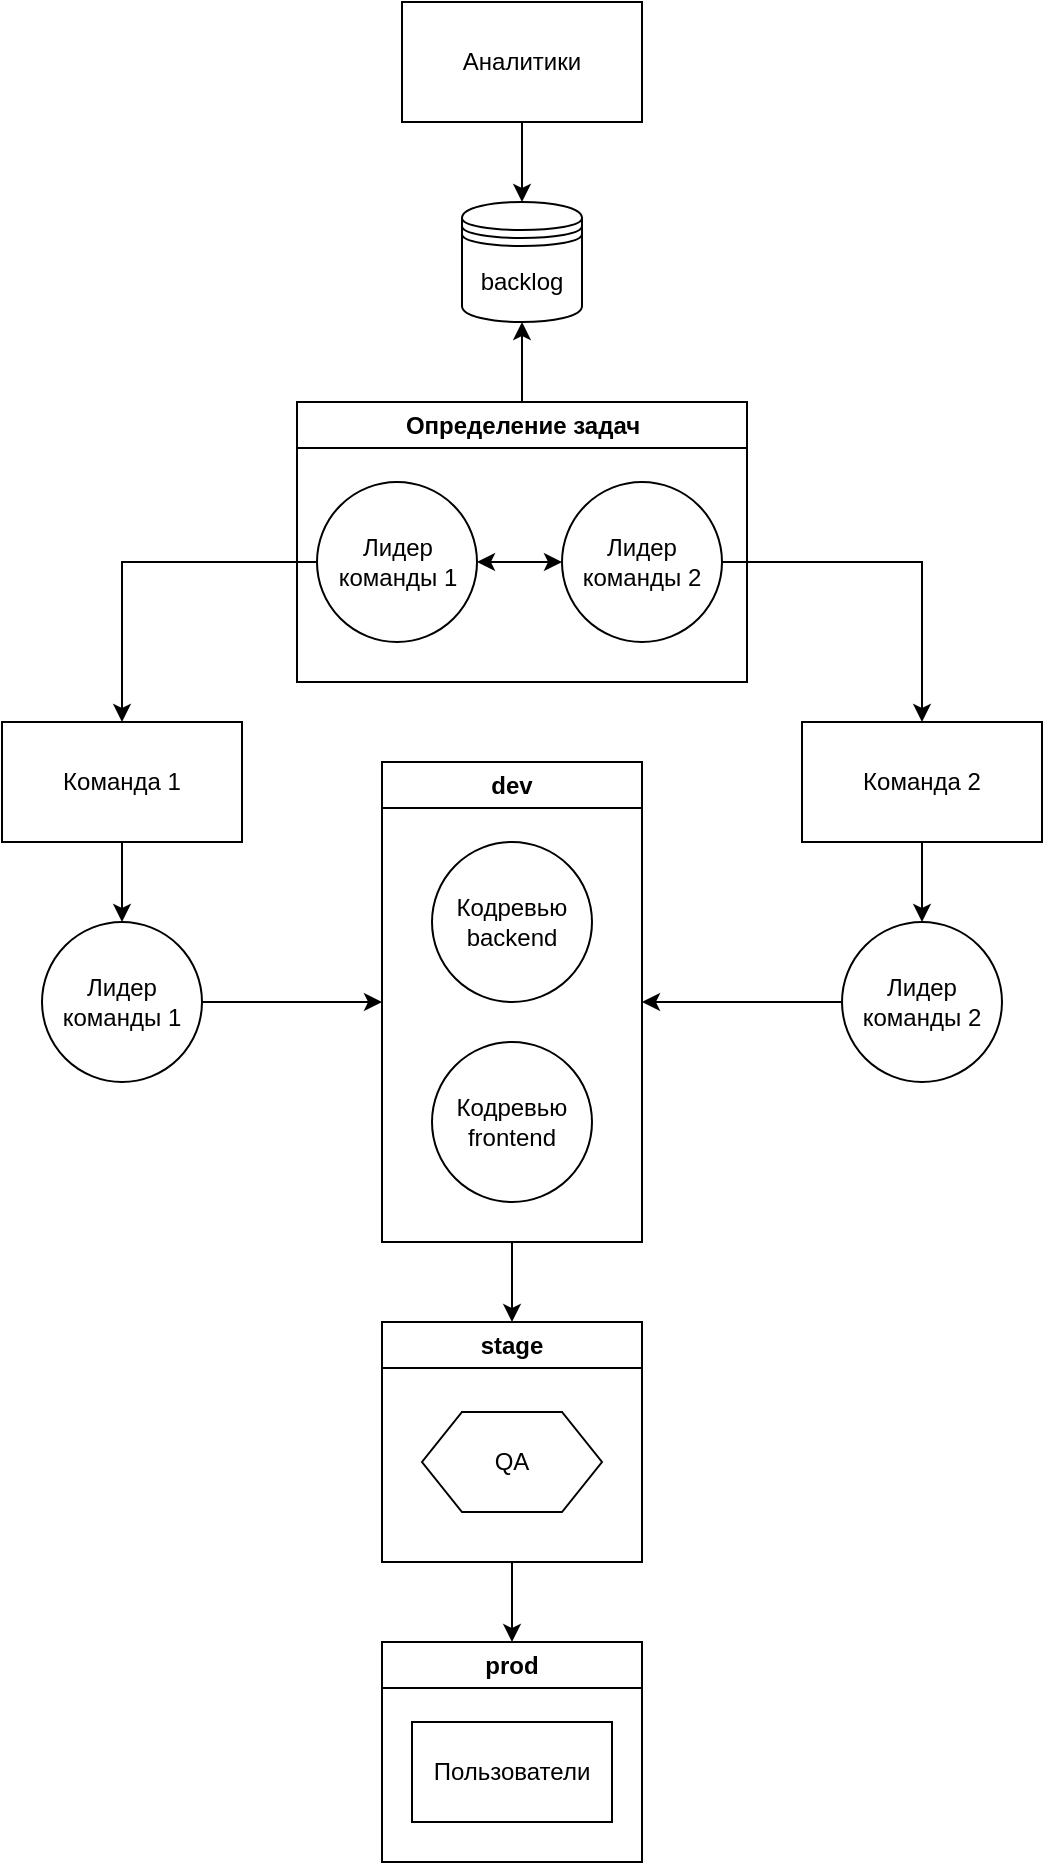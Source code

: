<mxfile version="22.0.8" type="github">
  <diagram name="Page-1" id="Evs1zw3Ui81BZR-nk8wB">
    <mxGraphModel dx="1750" dy="955" grid="1" gridSize="10" guides="1" tooltips="1" connect="1" arrows="1" fold="1" page="1" pageScale="1" pageWidth="1200" pageHeight="1920" math="0" shadow="0">
      <root>
        <mxCell id="0" />
        <mxCell id="1" parent="0" />
        <mxCell id="7xf4Vl489zRAbSjrfGQF-26" value="Аналитики" style="rounded=0;whiteSpace=wrap;html=1;" vertex="1" parent="1">
          <mxGeometry x="480" y="90" width="120" height="60" as="geometry" />
        </mxCell>
        <mxCell id="7xf4Vl489zRAbSjrfGQF-63" style="edgeStyle=orthogonalEdgeStyle;rounded=0;orthogonalLoop=1;jettySize=auto;html=1;" edge="1" parent="1" source="7xf4Vl489zRAbSjrfGQF-27" target="7xf4Vl489zRAbSjrfGQF-62">
          <mxGeometry relative="1" as="geometry" />
        </mxCell>
        <mxCell id="7xf4Vl489zRAbSjrfGQF-27" value="Команда 1" style="rounded=0;whiteSpace=wrap;html=1;" vertex="1" parent="1">
          <mxGeometry x="280" y="450" width="120" height="60" as="geometry" />
        </mxCell>
        <mxCell id="7xf4Vl489zRAbSjrfGQF-66" style="edgeStyle=orthogonalEdgeStyle;rounded=0;orthogonalLoop=1;jettySize=auto;html=1;" edge="1" parent="1" source="7xf4Vl489zRAbSjrfGQF-28" target="7xf4Vl489zRAbSjrfGQF-65">
          <mxGeometry relative="1" as="geometry" />
        </mxCell>
        <mxCell id="7xf4Vl489zRAbSjrfGQF-28" value="Команда 2" style="rounded=0;whiteSpace=wrap;html=1;" vertex="1" parent="1">
          <mxGeometry x="680" y="450" width="120" height="60" as="geometry" />
        </mxCell>
        <mxCell id="7xf4Vl489zRAbSjrfGQF-29" value="backlog" style="shape=datastore;whiteSpace=wrap;html=1;" vertex="1" parent="1">
          <mxGeometry x="510" y="190" width="60" height="60" as="geometry" />
        </mxCell>
        <mxCell id="7xf4Vl489zRAbSjrfGQF-30" style="edgeStyle=orthogonalEdgeStyle;rounded=0;orthogonalLoop=1;jettySize=auto;html=1;" edge="1" parent="1" source="7xf4Vl489zRAbSjrfGQF-26" target="7xf4Vl489zRAbSjrfGQF-29">
          <mxGeometry relative="1" as="geometry">
            <mxPoint x="590" y="210" as="targetPoint" />
          </mxGeometry>
        </mxCell>
        <mxCell id="7xf4Vl489zRAbSjrfGQF-35" style="edgeStyle=orthogonalEdgeStyle;rounded=0;orthogonalLoop=1;jettySize=auto;html=1;" edge="1" parent="1" source="7xf4Vl489zRAbSjrfGQF-31" target="7xf4Vl489zRAbSjrfGQF-27">
          <mxGeometry relative="1" as="geometry" />
        </mxCell>
        <mxCell id="7xf4Vl489zRAbSjrfGQF-36" style="edgeStyle=orthogonalEdgeStyle;rounded=0;orthogonalLoop=1;jettySize=auto;html=1;" edge="1" parent="1" source="7xf4Vl489zRAbSjrfGQF-32" target="7xf4Vl489zRAbSjrfGQF-28">
          <mxGeometry relative="1" as="geometry" />
        </mxCell>
        <mxCell id="7xf4Vl489zRAbSjrfGQF-56" style="edgeStyle=orthogonalEdgeStyle;rounded=0;orthogonalLoop=1;jettySize=auto;html=1;" edge="1" parent="1" source="7xf4Vl489zRAbSjrfGQF-39" target="7xf4Vl489zRAbSjrfGQF-53">
          <mxGeometry relative="1" as="geometry" />
        </mxCell>
        <mxCell id="7xf4Vl489zRAbSjrfGQF-39" value="dev" style="swimlane;whiteSpace=wrap;html=1;" vertex="1" parent="1">
          <mxGeometry x="470" y="470" width="130" height="240" as="geometry" />
        </mxCell>
        <mxCell id="7xf4Vl489zRAbSjrfGQF-42" value="Кодревью backend" style="ellipse;whiteSpace=wrap;html=1;aspect=fixed;" vertex="1" parent="7xf4Vl489zRAbSjrfGQF-39">
          <mxGeometry x="25" y="40" width="80" height="80" as="geometry" />
        </mxCell>
        <mxCell id="7xf4Vl489zRAbSjrfGQF-50" value="Кодревью frontend" style="ellipse;whiteSpace=wrap;html=1;aspect=fixed;" vertex="1" parent="7xf4Vl489zRAbSjrfGQF-39">
          <mxGeometry x="25" y="140" width="80" height="80" as="geometry" />
        </mxCell>
        <mxCell id="7xf4Vl489zRAbSjrfGQF-59" style="edgeStyle=orthogonalEdgeStyle;rounded=0;orthogonalLoop=1;jettySize=auto;html=1;" edge="1" parent="1" source="7xf4Vl489zRAbSjrfGQF-53" target="7xf4Vl489zRAbSjrfGQF-57">
          <mxGeometry relative="1" as="geometry" />
        </mxCell>
        <mxCell id="7xf4Vl489zRAbSjrfGQF-53" value="stage" style="swimlane;whiteSpace=wrap;html=1;" vertex="1" parent="1">
          <mxGeometry x="470" y="750" width="130" height="120" as="geometry" />
        </mxCell>
        <mxCell id="7xf4Vl489zRAbSjrfGQF-37" value="QA" style="shape=hexagon;perimeter=hexagonPerimeter2;whiteSpace=wrap;html=1;fixedSize=1;" vertex="1" parent="7xf4Vl489zRAbSjrfGQF-53">
          <mxGeometry x="20" y="45" width="90" height="50" as="geometry" />
        </mxCell>
        <mxCell id="7xf4Vl489zRAbSjrfGQF-57" value="prod" style="swimlane;whiteSpace=wrap;html=1;" vertex="1" parent="1">
          <mxGeometry x="470" y="910" width="130" height="110" as="geometry" />
        </mxCell>
        <mxCell id="7xf4Vl489zRAbSjrfGQF-60" value="Пользователи" style="rounded=0;whiteSpace=wrap;html=1;" vertex="1" parent="7xf4Vl489zRAbSjrfGQF-57">
          <mxGeometry x="15" y="40" width="100" height="50" as="geometry" />
        </mxCell>
        <mxCell id="7xf4Vl489zRAbSjrfGQF-64" style="edgeStyle=orthogonalEdgeStyle;rounded=0;orthogonalLoop=1;jettySize=auto;html=1;" edge="1" parent="1" source="7xf4Vl489zRAbSjrfGQF-62" target="7xf4Vl489zRAbSjrfGQF-39">
          <mxGeometry relative="1" as="geometry" />
        </mxCell>
        <mxCell id="7xf4Vl489zRAbSjrfGQF-62" value="Лидер команды 1" style="ellipse;whiteSpace=wrap;html=1;aspect=fixed;" vertex="1" parent="1">
          <mxGeometry x="300" y="550" width="80" height="80" as="geometry" />
        </mxCell>
        <mxCell id="7xf4Vl489zRAbSjrfGQF-67" style="edgeStyle=orthogonalEdgeStyle;rounded=0;orthogonalLoop=1;jettySize=auto;html=1;" edge="1" parent="1" source="7xf4Vl489zRAbSjrfGQF-65" target="7xf4Vl489zRAbSjrfGQF-39">
          <mxGeometry relative="1" as="geometry" />
        </mxCell>
        <mxCell id="7xf4Vl489zRAbSjrfGQF-65" value="Лидер команды 2" style="ellipse;whiteSpace=wrap;html=1;aspect=fixed;" vertex="1" parent="1">
          <mxGeometry x="700" y="550" width="80" height="80" as="geometry" />
        </mxCell>
        <mxCell id="7xf4Vl489zRAbSjrfGQF-69" style="edgeStyle=orthogonalEdgeStyle;rounded=0;orthogonalLoop=1;jettySize=auto;html=1;" edge="1" parent="1" source="7xf4Vl489zRAbSjrfGQF-68" target="7xf4Vl489zRAbSjrfGQF-29">
          <mxGeometry relative="1" as="geometry" />
        </mxCell>
        <mxCell id="7xf4Vl489zRAbSjrfGQF-68" value="Определение задач" style="swimlane;whiteSpace=wrap;html=1;" vertex="1" parent="1">
          <mxGeometry x="427.5" y="290" width="225" height="140" as="geometry" />
        </mxCell>
        <mxCell id="7xf4Vl489zRAbSjrfGQF-32" value="Лидер команды 2" style="ellipse;whiteSpace=wrap;html=1;aspect=fixed;" vertex="1" parent="7xf4Vl489zRAbSjrfGQF-68">
          <mxGeometry x="132.5" y="40" width="80" height="80" as="geometry" />
        </mxCell>
        <mxCell id="7xf4Vl489zRAbSjrfGQF-70" style="edgeStyle=orthogonalEdgeStyle;rounded=0;orthogonalLoop=1;jettySize=auto;html=1;startArrow=classic;startFill=1;" edge="1" parent="7xf4Vl489zRAbSjrfGQF-68" source="7xf4Vl489zRAbSjrfGQF-31" target="7xf4Vl489zRAbSjrfGQF-32">
          <mxGeometry relative="1" as="geometry" />
        </mxCell>
        <mxCell id="7xf4Vl489zRAbSjrfGQF-31" value="Лидер команды 1" style="ellipse;whiteSpace=wrap;html=1;aspect=fixed;" vertex="1" parent="7xf4Vl489zRAbSjrfGQF-68">
          <mxGeometry x="10" y="40" width="80" height="80" as="geometry" />
        </mxCell>
      </root>
    </mxGraphModel>
  </diagram>
</mxfile>
